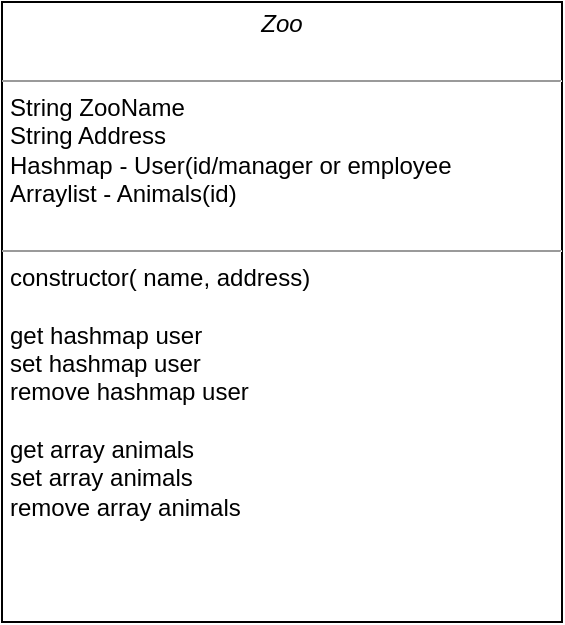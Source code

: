 <mxfile version="13.5.3" type="device"><diagram id="C5RBs43oDa-KdzZeNtuy" name="Page-1"><mxGraphModel dx="811" dy="436" grid="1" gridSize="10" guides="1" tooltips="1" connect="1" arrows="1" fold="1" page="1" pageScale="1" pageWidth="827" pageHeight="1169" math="0" shadow="0"><root><mxCell id="WIyWlLk6GJQsqaUBKTNV-0"/><mxCell id="WIyWlLk6GJQsqaUBKTNV-1" parent="WIyWlLk6GJQsqaUBKTNV-0"/><mxCell id="S3byOJC49OvdkasigUYe-28" value="&lt;p style=&quot;margin: 0px ; margin-top: 4px ; text-align: center&quot;&gt;&lt;i&gt;Zoo&lt;/i&gt;&lt;br&gt;&lt;br&gt;&lt;/p&gt;&lt;hr size=&quot;1&quot;&gt;&lt;p style=&quot;margin: 0px ; margin-left: 4px&quot;&gt;String ZooName&lt;/p&gt;&lt;p style=&quot;margin: 0px ; margin-left: 4px&quot;&gt;String Address&lt;/p&gt;&lt;p style=&quot;margin: 0px ; margin-left: 4px&quot;&gt;Hashmap - User(id/manager or employee&lt;br&gt;Arraylist - Animals(id)&lt;/p&gt;&lt;p style=&quot;margin: 0px ; margin-left: 4px&quot;&gt;&lt;br&gt;&lt;/p&gt;&lt;hr size=&quot;1&quot;&gt;&lt;p style=&quot;margin: 0px ; margin-left: 4px&quot;&gt;constructor( name, address)&lt;/p&gt;&lt;p style=&quot;margin: 0px ; margin-left: 4px&quot;&gt;&lt;br&gt;&lt;/p&gt;&lt;p style=&quot;margin: 0px ; margin-left: 4px&quot;&gt;get hashmap user&lt;/p&gt;&lt;p style=&quot;margin: 0px ; margin-left: 4px&quot;&gt;set hashmap user&lt;/p&gt;&lt;p style=&quot;margin: 0px ; margin-left: 4px&quot;&gt;remove hashmap user&lt;/p&gt;&lt;p style=&quot;margin: 0px ; margin-left: 4px&quot;&gt;&lt;br&gt;&lt;/p&gt;&lt;p style=&quot;margin: 0px ; margin-left: 4px&quot;&gt;get array animals&lt;/p&gt;&lt;p style=&quot;margin: 0px ; margin-left: 4px&quot;&gt;set array animals&lt;/p&gt;&lt;p style=&quot;margin: 0px ; margin-left: 4px&quot;&gt;remove array animals&lt;/p&gt;" style="verticalAlign=top;align=left;overflow=fill;fontSize=12;fontFamily=Helvetica;html=1;" vertex="1" parent="WIyWlLk6GJQsqaUBKTNV-1"><mxGeometry x="330" y="200" width="280" height="310" as="geometry"/></mxCell></root></mxGraphModel></diagram></mxfile>